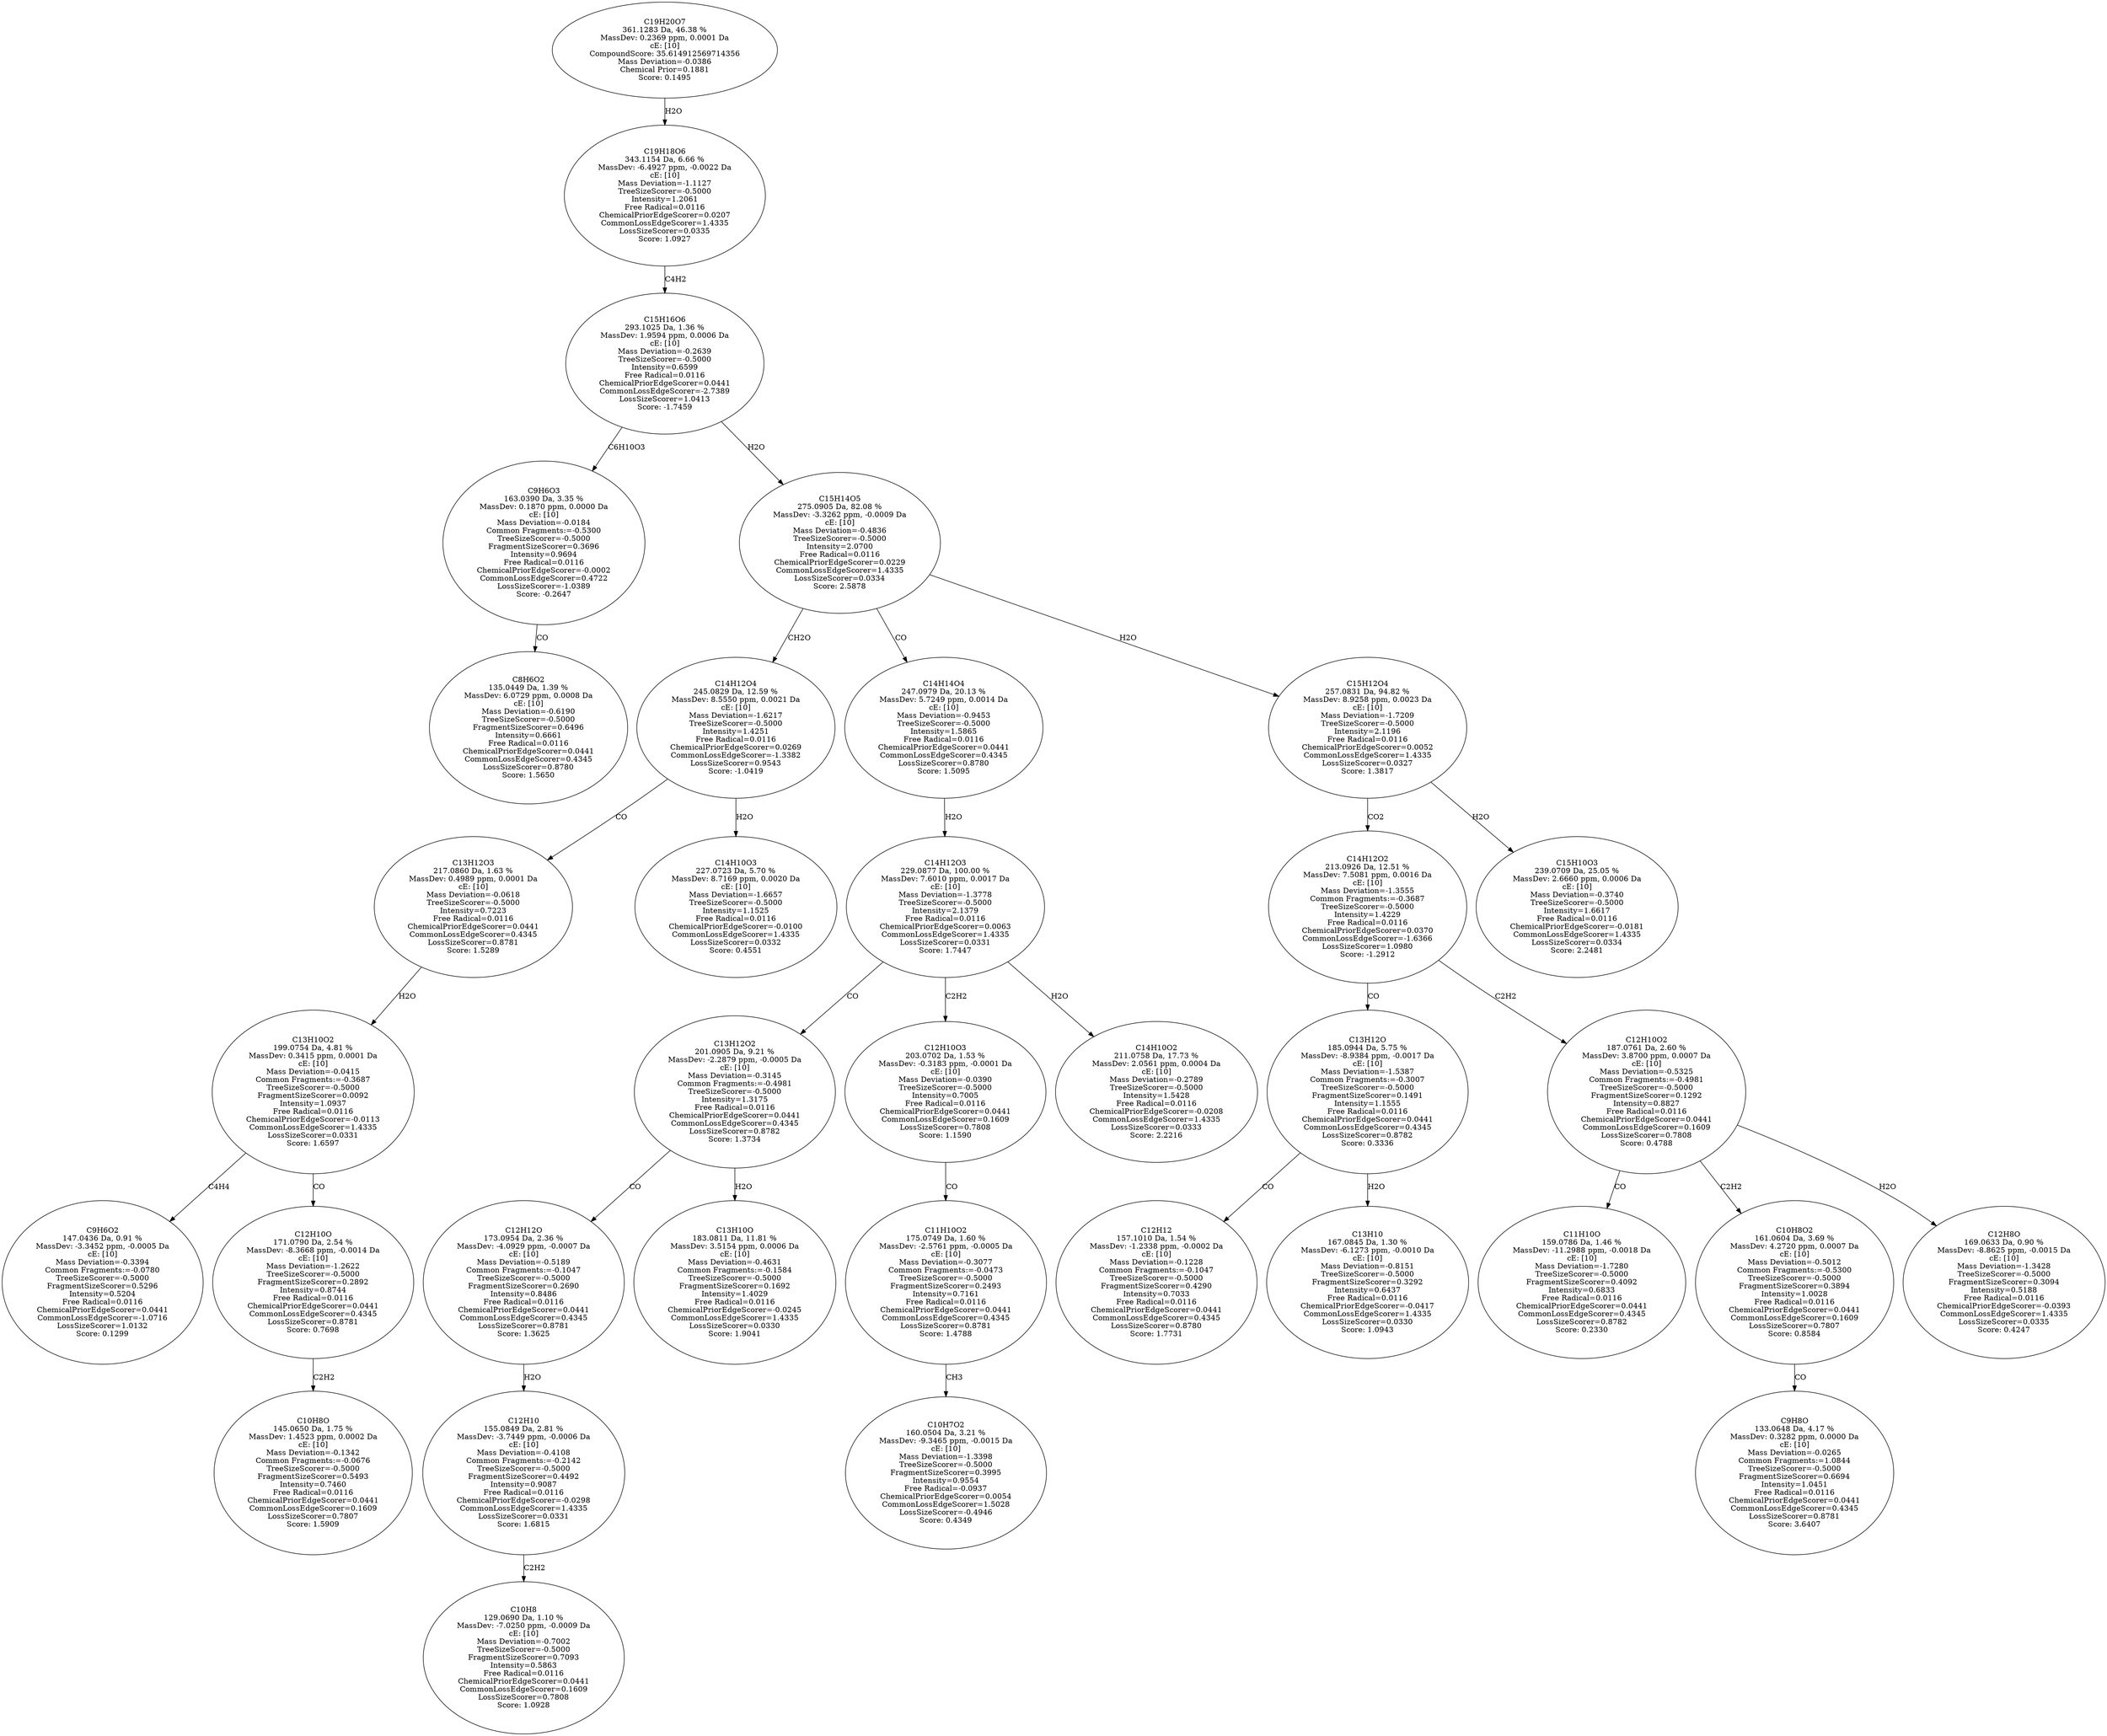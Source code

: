 strict digraph {
v1 [label="C8H6O2\n135.0449 Da, 1.39 %\nMassDev: 6.0729 ppm, 0.0008 Da\ncE: [10]\nMass Deviation=-0.6190\nTreeSizeScorer=-0.5000\nFragmentSizeScorer=0.6496\nIntensity=0.6661\nFree Radical=0.0116\nChemicalPriorEdgeScorer=0.0441\nCommonLossEdgeScorer=0.4345\nLossSizeScorer=0.8780\nScore: 1.5650"];
v2 [label="C9H6O3\n163.0390 Da, 3.35 %\nMassDev: 0.1870 ppm, 0.0000 Da\ncE: [10]\nMass Deviation=-0.0184\nCommon Fragments:=-0.5300\nTreeSizeScorer=-0.5000\nFragmentSizeScorer=0.3696\nIntensity=0.9694\nFree Radical=0.0116\nChemicalPriorEdgeScorer=-0.0002\nCommonLossEdgeScorer=0.4722\nLossSizeScorer=-1.0389\nScore: -0.2647"];
v3 [label="C9H6O2\n147.0436 Da, 0.91 %\nMassDev: -3.3452 ppm, -0.0005 Da\ncE: [10]\nMass Deviation=-0.3394\nCommon Fragments:=-0.0780\nTreeSizeScorer=-0.5000\nFragmentSizeScorer=0.5296\nIntensity=0.5204\nFree Radical=0.0116\nChemicalPriorEdgeScorer=0.0441\nCommonLossEdgeScorer=-1.0716\nLossSizeScorer=1.0132\nScore: 0.1299"];
v4 [label="C10H8O\n145.0650 Da, 1.75 %\nMassDev: 1.4523 ppm, 0.0002 Da\ncE: [10]\nMass Deviation=-0.1342\nCommon Fragments:=-0.0676\nTreeSizeScorer=-0.5000\nFragmentSizeScorer=0.5493\nIntensity=0.7460\nFree Radical=0.0116\nChemicalPriorEdgeScorer=0.0441\nCommonLossEdgeScorer=0.1609\nLossSizeScorer=0.7807\nScore: 1.5909"];
v5 [label="C12H10O\n171.0790 Da, 2.54 %\nMassDev: -8.3668 ppm, -0.0014 Da\ncE: [10]\nMass Deviation=-1.2622\nTreeSizeScorer=-0.5000\nFragmentSizeScorer=0.2892\nIntensity=0.8744\nFree Radical=0.0116\nChemicalPriorEdgeScorer=0.0441\nCommonLossEdgeScorer=0.4345\nLossSizeScorer=0.8781\nScore: 0.7698"];
v6 [label="C13H10O2\n199.0754 Da, 4.81 %\nMassDev: 0.3415 ppm, 0.0001 Da\ncE: [10]\nMass Deviation=-0.0415\nCommon Fragments:=-0.3687\nTreeSizeScorer=-0.5000\nFragmentSizeScorer=0.0092\nIntensity=1.0937\nFree Radical=0.0116\nChemicalPriorEdgeScorer=-0.0113\nCommonLossEdgeScorer=1.4335\nLossSizeScorer=0.0331\nScore: 1.6597"];
v7 [label="C13H12O3\n217.0860 Da, 1.63 %\nMassDev: 0.4989 ppm, 0.0001 Da\ncE: [10]\nMass Deviation=-0.0618\nTreeSizeScorer=-0.5000\nIntensity=0.7223\nFree Radical=0.0116\nChemicalPriorEdgeScorer=0.0441\nCommonLossEdgeScorer=0.4345\nLossSizeScorer=0.8781\nScore: 1.5289"];
v8 [label="C14H10O3\n227.0723 Da, 5.70 %\nMassDev: 8.7169 ppm, 0.0020 Da\ncE: [10]\nMass Deviation=-1.6657\nTreeSizeScorer=-0.5000\nIntensity=1.1525\nFree Radical=0.0116\nChemicalPriorEdgeScorer=-0.0100\nCommonLossEdgeScorer=1.4335\nLossSizeScorer=0.0332\nScore: 0.4551"];
v9 [label="C14H12O4\n245.0829 Da, 12.59 %\nMassDev: 8.5550 ppm, 0.0021 Da\ncE: [10]\nMass Deviation=-1.6217\nTreeSizeScorer=-0.5000\nIntensity=1.4251\nFree Radical=0.0116\nChemicalPriorEdgeScorer=0.0269\nCommonLossEdgeScorer=-1.3382\nLossSizeScorer=0.9543\nScore: -1.0419"];
v10 [label="C10H8\n129.0690 Da, 1.10 %\nMassDev: -7.0250 ppm, -0.0009 Da\ncE: [10]\nMass Deviation=-0.7002\nTreeSizeScorer=-0.5000\nFragmentSizeScorer=0.7093\nIntensity=0.5863\nFree Radical=0.0116\nChemicalPriorEdgeScorer=0.0441\nCommonLossEdgeScorer=0.1609\nLossSizeScorer=0.7808\nScore: 1.0928"];
v11 [label="C12H10\n155.0849 Da, 2.81 %\nMassDev: -3.7449 ppm, -0.0006 Da\ncE: [10]\nMass Deviation=-0.4108\nCommon Fragments:=-0.2142\nTreeSizeScorer=-0.5000\nFragmentSizeScorer=0.4492\nIntensity=0.9087\nFree Radical=0.0116\nChemicalPriorEdgeScorer=-0.0298\nCommonLossEdgeScorer=1.4335\nLossSizeScorer=0.0331\nScore: 1.6815"];
v12 [label="C12H12O\n173.0954 Da, 2.36 %\nMassDev: -4.0929 ppm, -0.0007 Da\ncE: [10]\nMass Deviation=-0.5189\nCommon Fragments:=-0.1047\nTreeSizeScorer=-0.5000\nFragmentSizeScorer=0.2690\nIntensity=0.8486\nFree Radical=0.0116\nChemicalPriorEdgeScorer=0.0441\nCommonLossEdgeScorer=0.4345\nLossSizeScorer=0.8781\nScore: 1.3625"];
v13 [label="C13H10O\n183.0811 Da, 11.81 %\nMassDev: 3.5154 ppm, 0.0006 Da\ncE: [10]\nMass Deviation=-0.4631\nCommon Fragments:=-0.1584\nTreeSizeScorer=-0.5000\nFragmentSizeScorer=0.1692\nIntensity=1.4029\nFree Radical=0.0116\nChemicalPriorEdgeScorer=-0.0245\nCommonLossEdgeScorer=1.4335\nLossSizeScorer=0.0330\nScore: 1.9041"];
v14 [label="C13H12O2\n201.0905 Da, 9.21 %\nMassDev: -2.2879 ppm, -0.0005 Da\ncE: [10]\nMass Deviation=-0.3145\nCommon Fragments:=-0.4981\nTreeSizeScorer=-0.5000\nIntensity=1.3175\nFree Radical=0.0116\nChemicalPriorEdgeScorer=0.0441\nCommonLossEdgeScorer=0.4345\nLossSizeScorer=0.8782\nScore: 1.3734"];
v15 [label="C10H7O2\n160.0504 Da, 3.21 %\nMassDev: -9.3465 ppm, -0.0015 Da\ncE: [10]\nMass Deviation=-1.3398\nTreeSizeScorer=-0.5000\nFragmentSizeScorer=0.3995\nIntensity=0.9554\nFree Radical=-0.0937\nChemicalPriorEdgeScorer=0.0054\nCommonLossEdgeScorer=1.5028\nLossSizeScorer=-0.4946\nScore: 0.4349"];
v16 [label="C11H10O2\n175.0749 Da, 1.60 %\nMassDev: -2.5761 ppm, -0.0005 Da\ncE: [10]\nMass Deviation=-0.3077\nCommon Fragments:=-0.0473\nTreeSizeScorer=-0.5000\nFragmentSizeScorer=0.2493\nIntensity=0.7161\nFree Radical=0.0116\nChemicalPriorEdgeScorer=0.0441\nCommonLossEdgeScorer=0.4345\nLossSizeScorer=0.8781\nScore: 1.4788"];
v17 [label="C12H10O3\n203.0702 Da, 1.53 %\nMassDev: -0.3183 ppm, -0.0001 Da\ncE: [10]\nMass Deviation=-0.0390\nTreeSizeScorer=-0.5000\nIntensity=0.7005\nFree Radical=0.0116\nChemicalPriorEdgeScorer=0.0441\nCommonLossEdgeScorer=0.1609\nLossSizeScorer=0.7808\nScore: 1.1590"];
v18 [label="C14H10O2\n211.0758 Da, 17.73 %\nMassDev: 2.0561 ppm, 0.0004 Da\ncE: [10]\nMass Deviation=-0.2789\nTreeSizeScorer=-0.5000\nIntensity=1.5428\nFree Radical=0.0116\nChemicalPriorEdgeScorer=-0.0208\nCommonLossEdgeScorer=1.4335\nLossSizeScorer=0.0333\nScore: 2.2216"];
v19 [label="C14H12O3\n229.0877 Da, 100.00 %\nMassDev: 7.6010 ppm, 0.0017 Da\ncE: [10]\nMass Deviation=-1.3778\nTreeSizeScorer=-0.5000\nIntensity=2.1379\nFree Radical=0.0116\nChemicalPriorEdgeScorer=0.0063\nCommonLossEdgeScorer=1.4335\nLossSizeScorer=0.0331\nScore: 1.7447"];
v20 [label="C14H14O4\n247.0979 Da, 20.13 %\nMassDev: 5.7249 ppm, 0.0014 Da\ncE: [10]\nMass Deviation=-0.9453\nTreeSizeScorer=-0.5000\nIntensity=1.5865\nFree Radical=0.0116\nChemicalPriorEdgeScorer=0.0441\nCommonLossEdgeScorer=0.4345\nLossSizeScorer=0.8780\nScore: 1.5095"];
v21 [label="C12H12\n157.1010 Da, 1.54 %\nMassDev: -1.2338 ppm, -0.0002 Da\ncE: [10]\nMass Deviation=-0.1228\nCommon Fragments:=-0.1047\nTreeSizeScorer=-0.5000\nFragmentSizeScorer=0.4290\nIntensity=0.7033\nFree Radical=0.0116\nChemicalPriorEdgeScorer=0.0441\nCommonLossEdgeScorer=0.4345\nLossSizeScorer=0.8780\nScore: 1.7731"];
v22 [label="C13H10\n167.0845 Da, 1.30 %\nMassDev: -6.1273 ppm, -0.0010 Da\ncE: [10]\nMass Deviation=-0.8151\nTreeSizeScorer=-0.5000\nFragmentSizeScorer=0.3292\nIntensity=0.6437\nFree Radical=0.0116\nChemicalPriorEdgeScorer=-0.0417\nCommonLossEdgeScorer=1.4335\nLossSizeScorer=0.0330\nScore: 1.0943"];
v23 [label="C13H12O\n185.0944 Da, 5.75 %\nMassDev: -8.9384 ppm, -0.0017 Da\ncE: [10]\nMass Deviation=-1.5387\nCommon Fragments:=-0.3007\nTreeSizeScorer=-0.5000\nFragmentSizeScorer=0.1491\nIntensity=1.1555\nFree Radical=0.0116\nChemicalPriorEdgeScorer=0.0441\nCommonLossEdgeScorer=0.4345\nLossSizeScorer=0.8782\nScore: 0.3336"];
v24 [label="C11H10O\n159.0786 Da, 1.46 %\nMassDev: -11.2988 ppm, -0.0018 Da\ncE: [10]\nMass Deviation=-1.7280\nTreeSizeScorer=-0.5000\nFragmentSizeScorer=0.4092\nIntensity=0.6833\nFree Radical=0.0116\nChemicalPriorEdgeScorer=0.0441\nCommonLossEdgeScorer=0.4345\nLossSizeScorer=0.8782\nScore: 0.2330"];
v25 [label="C9H8O\n133.0648 Da, 4.17 %\nMassDev: 0.3282 ppm, 0.0000 Da\ncE: [10]\nMass Deviation=-0.0265\nCommon Fragments:=1.0844\nTreeSizeScorer=-0.5000\nFragmentSizeScorer=0.6694\nIntensity=1.0451\nFree Radical=0.0116\nChemicalPriorEdgeScorer=0.0441\nCommonLossEdgeScorer=0.4345\nLossSizeScorer=0.8781\nScore: 3.6407"];
v26 [label="C10H8O2\n161.0604 Da, 3.69 %\nMassDev: 4.2720 ppm, 0.0007 Da\ncE: [10]\nMass Deviation=-0.5012\nCommon Fragments:=-0.5300\nTreeSizeScorer=-0.5000\nFragmentSizeScorer=0.3894\nIntensity=1.0028\nFree Radical=0.0116\nChemicalPriorEdgeScorer=0.0441\nCommonLossEdgeScorer=0.1609\nLossSizeScorer=0.7807\nScore: 0.8584"];
v27 [label="C12H8O\n169.0633 Da, 0.90 %\nMassDev: -8.8625 ppm, -0.0015 Da\ncE: [10]\nMass Deviation=-1.3428\nTreeSizeScorer=-0.5000\nFragmentSizeScorer=0.3094\nIntensity=0.5188\nFree Radical=0.0116\nChemicalPriorEdgeScorer=-0.0393\nCommonLossEdgeScorer=1.4335\nLossSizeScorer=0.0335\nScore: 0.4247"];
v28 [label="C12H10O2\n187.0761 Da, 2.60 %\nMassDev: 3.8700 ppm, 0.0007 Da\ncE: [10]\nMass Deviation=-0.5325\nCommon Fragments:=-0.4981\nTreeSizeScorer=-0.5000\nFragmentSizeScorer=0.1292\nIntensity=0.8827\nFree Radical=0.0116\nChemicalPriorEdgeScorer=0.0441\nCommonLossEdgeScorer=0.1609\nLossSizeScorer=0.7808\nScore: 0.4788"];
v29 [label="C14H12O2\n213.0926 Da, 12.51 %\nMassDev: 7.5081 ppm, 0.0016 Da\ncE: [10]\nMass Deviation=-1.3555\nCommon Fragments:=-0.3687\nTreeSizeScorer=-0.5000\nIntensity=1.4229\nFree Radical=0.0116\nChemicalPriorEdgeScorer=0.0370\nCommonLossEdgeScorer=-1.6366\nLossSizeScorer=1.0980\nScore: -1.2912"];
v30 [label="C15H10O3\n239.0709 Da, 25.05 %\nMassDev: 2.6660 ppm, 0.0006 Da\ncE: [10]\nMass Deviation=-0.3740\nTreeSizeScorer=-0.5000\nIntensity=1.6617\nFree Radical=0.0116\nChemicalPriorEdgeScorer=-0.0181\nCommonLossEdgeScorer=1.4335\nLossSizeScorer=0.0334\nScore: 2.2481"];
v31 [label="C15H12O4\n257.0831 Da, 94.82 %\nMassDev: 8.9258 ppm, 0.0023 Da\ncE: [10]\nMass Deviation=-1.7209\nTreeSizeScorer=-0.5000\nIntensity=2.1196\nFree Radical=0.0116\nChemicalPriorEdgeScorer=0.0052\nCommonLossEdgeScorer=1.4335\nLossSizeScorer=0.0327\nScore: 1.3817"];
v32 [label="C15H14O5\n275.0905 Da, 82.08 %\nMassDev: -3.3262 ppm, -0.0009 Da\ncE: [10]\nMass Deviation=-0.4836\nTreeSizeScorer=-0.5000\nIntensity=2.0700\nFree Radical=0.0116\nChemicalPriorEdgeScorer=0.0229\nCommonLossEdgeScorer=1.4335\nLossSizeScorer=0.0334\nScore: 2.5878"];
v33 [label="C15H16O6\n293.1025 Da, 1.36 %\nMassDev: 1.9594 ppm, 0.0006 Da\ncE: [10]\nMass Deviation=-0.2639\nTreeSizeScorer=-0.5000\nIntensity=0.6599\nFree Radical=0.0116\nChemicalPriorEdgeScorer=0.0441\nCommonLossEdgeScorer=-2.7389\nLossSizeScorer=1.0413\nScore: -1.7459"];
v34 [label="C19H18O6\n343.1154 Da, 6.66 %\nMassDev: -6.4927 ppm, -0.0022 Da\ncE: [10]\nMass Deviation=-1.1127\nTreeSizeScorer=-0.5000\nIntensity=1.2061\nFree Radical=0.0116\nChemicalPriorEdgeScorer=0.0207\nCommonLossEdgeScorer=1.4335\nLossSizeScorer=0.0335\nScore: 1.0927"];
v35 [label="C19H20O7\n361.1283 Da, 46.38 %\nMassDev: 0.2369 ppm, 0.0001 Da\ncE: [10]\nCompoundScore: 35.614912569714356\nMass Deviation=-0.0386\nChemical Prior=0.1881\nScore: 0.1495"];
v2 -> v1 [label="CO"];
v33 -> v2 [label="C6H10O3"];
v6 -> v3 [label="C4H4"];
v5 -> v4 [label="C2H2"];
v6 -> v5 [label="CO"];
v7 -> v6 [label="H2O"];
v9 -> v7 [label="CO"];
v9 -> v8 [label="H2O"];
v32 -> v9 [label="CH2O"];
v11 -> v10 [label="C2H2"];
v12 -> v11 [label="H2O"];
v14 -> v12 [label="CO"];
v14 -> v13 [label="H2O"];
v19 -> v14 [label="CO"];
v16 -> v15 [label="CH3"];
v17 -> v16 [label="CO"];
v19 -> v17 [label="C2H2"];
v19 -> v18 [label="H2O"];
v20 -> v19 [label="H2O"];
v32 -> v20 [label="CO"];
v23 -> v21 [label="CO"];
v23 -> v22 [label="H2O"];
v29 -> v23 [label="CO"];
v28 -> v24 [label="CO"];
v26 -> v25 [label="CO"];
v28 -> v26 [label="C2H2"];
v28 -> v27 [label="H2O"];
v29 -> v28 [label="C2H2"];
v31 -> v29 [label="CO2"];
v31 -> v30 [label="H2O"];
v32 -> v31 [label="H2O"];
v33 -> v32 [label="H2O"];
v34 -> v33 [label="C4H2"];
v35 -> v34 [label="H2O"];
}